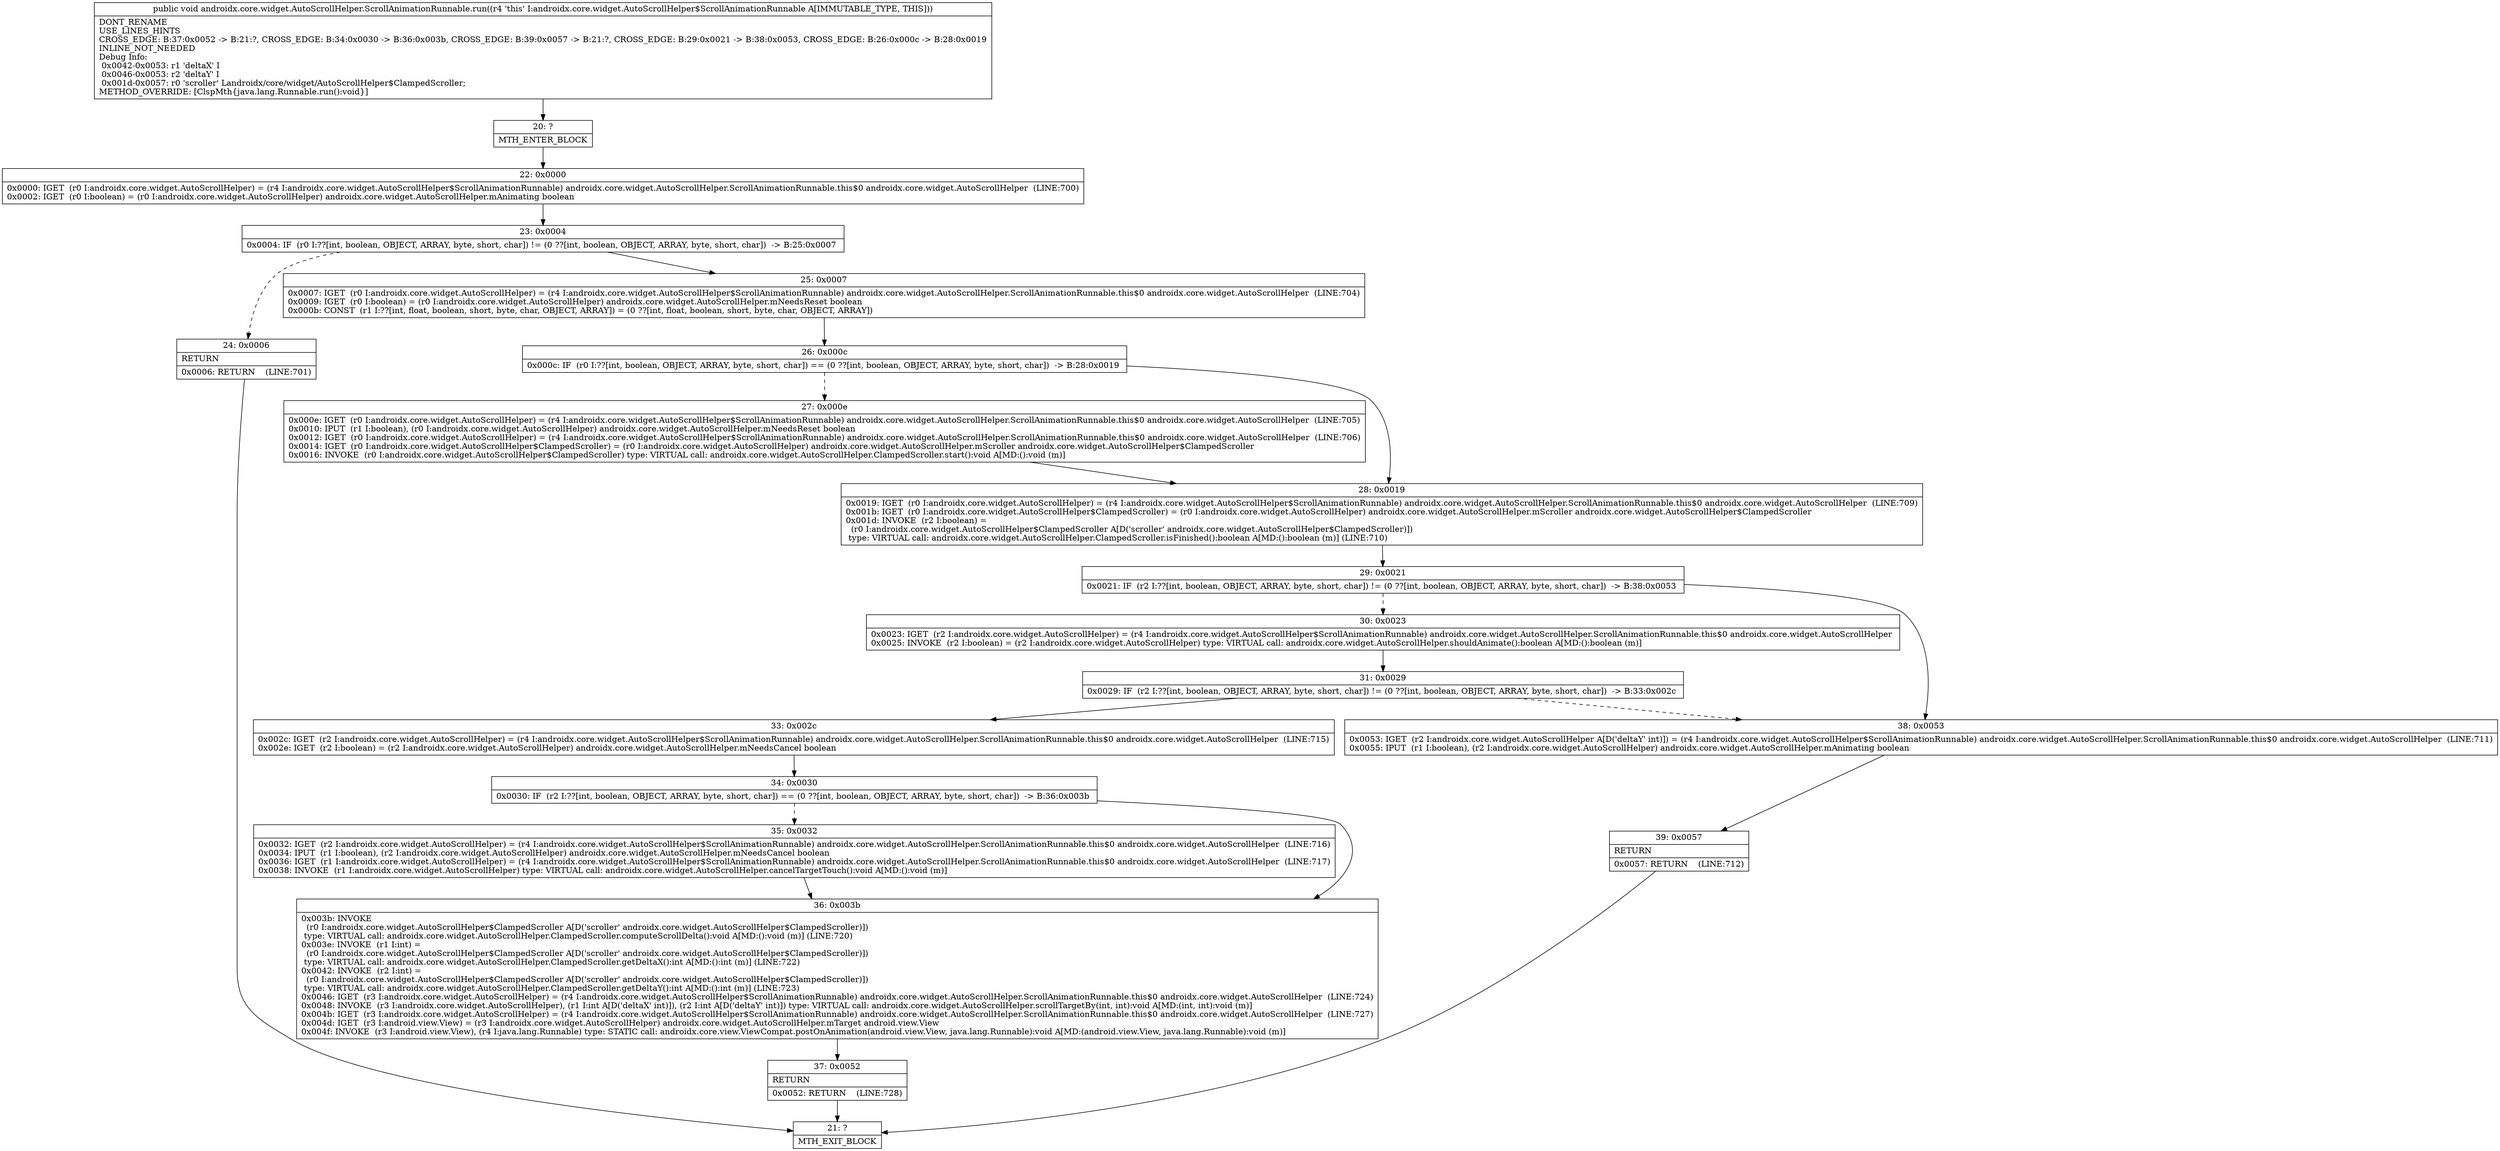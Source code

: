 digraph "CFG forandroidx.core.widget.AutoScrollHelper.ScrollAnimationRunnable.run()V" {
Node_20 [shape=record,label="{20\:\ ?|MTH_ENTER_BLOCK\l}"];
Node_22 [shape=record,label="{22\:\ 0x0000|0x0000: IGET  (r0 I:androidx.core.widget.AutoScrollHelper) = (r4 I:androidx.core.widget.AutoScrollHelper$ScrollAnimationRunnable) androidx.core.widget.AutoScrollHelper.ScrollAnimationRunnable.this$0 androidx.core.widget.AutoScrollHelper  (LINE:700)\l0x0002: IGET  (r0 I:boolean) = (r0 I:androidx.core.widget.AutoScrollHelper) androidx.core.widget.AutoScrollHelper.mAnimating boolean \l}"];
Node_23 [shape=record,label="{23\:\ 0x0004|0x0004: IF  (r0 I:??[int, boolean, OBJECT, ARRAY, byte, short, char]) != (0 ??[int, boolean, OBJECT, ARRAY, byte, short, char])  \-\> B:25:0x0007 \l}"];
Node_24 [shape=record,label="{24\:\ 0x0006|RETURN\l|0x0006: RETURN    (LINE:701)\l}"];
Node_21 [shape=record,label="{21\:\ ?|MTH_EXIT_BLOCK\l}"];
Node_25 [shape=record,label="{25\:\ 0x0007|0x0007: IGET  (r0 I:androidx.core.widget.AutoScrollHelper) = (r4 I:androidx.core.widget.AutoScrollHelper$ScrollAnimationRunnable) androidx.core.widget.AutoScrollHelper.ScrollAnimationRunnable.this$0 androidx.core.widget.AutoScrollHelper  (LINE:704)\l0x0009: IGET  (r0 I:boolean) = (r0 I:androidx.core.widget.AutoScrollHelper) androidx.core.widget.AutoScrollHelper.mNeedsReset boolean \l0x000b: CONST  (r1 I:??[int, float, boolean, short, byte, char, OBJECT, ARRAY]) = (0 ??[int, float, boolean, short, byte, char, OBJECT, ARRAY]) \l}"];
Node_26 [shape=record,label="{26\:\ 0x000c|0x000c: IF  (r0 I:??[int, boolean, OBJECT, ARRAY, byte, short, char]) == (0 ??[int, boolean, OBJECT, ARRAY, byte, short, char])  \-\> B:28:0x0019 \l}"];
Node_27 [shape=record,label="{27\:\ 0x000e|0x000e: IGET  (r0 I:androidx.core.widget.AutoScrollHelper) = (r4 I:androidx.core.widget.AutoScrollHelper$ScrollAnimationRunnable) androidx.core.widget.AutoScrollHelper.ScrollAnimationRunnable.this$0 androidx.core.widget.AutoScrollHelper  (LINE:705)\l0x0010: IPUT  (r1 I:boolean), (r0 I:androidx.core.widget.AutoScrollHelper) androidx.core.widget.AutoScrollHelper.mNeedsReset boolean \l0x0012: IGET  (r0 I:androidx.core.widget.AutoScrollHelper) = (r4 I:androidx.core.widget.AutoScrollHelper$ScrollAnimationRunnable) androidx.core.widget.AutoScrollHelper.ScrollAnimationRunnable.this$0 androidx.core.widget.AutoScrollHelper  (LINE:706)\l0x0014: IGET  (r0 I:androidx.core.widget.AutoScrollHelper$ClampedScroller) = (r0 I:androidx.core.widget.AutoScrollHelper) androidx.core.widget.AutoScrollHelper.mScroller androidx.core.widget.AutoScrollHelper$ClampedScroller \l0x0016: INVOKE  (r0 I:androidx.core.widget.AutoScrollHelper$ClampedScroller) type: VIRTUAL call: androidx.core.widget.AutoScrollHelper.ClampedScroller.start():void A[MD:():void (m)]\l}"];
Node_28 [shape=record,label="{28\:\ 0x0019|0x0019: IGET  (r0 I:androidx.core.widget.AutoScrollHelper) = (r4 I:androidx.core.widget.AutoScrollHelper$ScrollAnimationRunnable) androidx.core.widget.AutoScrollHelper.ScrollAnimationRunnable.this$0 androidx.core.widget.AutoScrollHelper  (LINE:709)\l0x001b: IGET  (r0 I:androidx.core.widget.AutoScrollHelper$ClampedScroller) = (r0 I:androidx.core.widget.AutoScrollHelper) androidx.core.widget.AutoScrollHelper.mScroller androidx.core.widget.AutoScrollHelper$ClampedScroller \l0x001d: INVOKE  (r2 I:boolean) = \l  (r0 I:androidx.core.widget.AutoScrollHelper$ClampedScroller A[D('scroller' androidx.core.widget.AutoScrollHelper$ClampedScroller)])\l type: VIRTUAL call: androidx.core.widget.AutoScrollHelper.ClampedScroller.isFinished():boolean A[MD:():boolean (m)] (LINE:710)\l}"];
Node_29 [shape=record,label="{29\:\ 0x0021|0x0021: IF  (r2 I:??[int, boolean, OBJECT, ARRAY, byte, short, char]) != (0 ??[int, boolean, OBJECT, ARRAY, byte, short, char])  \-\> B:38:0x0053 \l}"];
Node_30 [shape=record,label="{30\:\ 0x0023|0x0023: IGET  (r2 I:androidx.core.widget.AutoScrollHelper) = (r4 I:androidx.core.widget.AutoScrollHelper$ScrollAnimationRunnable) androidx.core.widget.AutoScrollHelper.ScrollAnimationRunnable.this$0 androidx.core.widget.AutoScrollHelper \l0x0025: INVOKE  (r2 I:boolean) = (r2 I:androidx.core.widget.AutoScrollHelper) type: VIRTUAL call: androidx.core.widget.AutoScrollHelper.shouldAnimate():boolean A[MD:():boolean (m)]\l}"];
Node_31 [shape=record,label="{31\:\ 0x0029|0x0029: IF  (r2 I:??[int, boolean, OBJECT, ARRAY, byte, short, char]) != (0 ??[int, boolean, OBJECT, ARRAY, byte, short, char])  \-\> B:33:0x002c \l}"];
Node_33 [shape=record,label="{33\:\ 0x002c|0x002c: IGET  (r2 I:androidx.core.widget.AutoScrollHelper) = (r4 I:androidx.core.widget.AutoScrollHelper$ScrollAnimationRunnable) androidx.core.widget.AutoScrollHelper.ScrollAnimationRunnable.this$0 androidx.core.widget.AutoScrollHelper  (LINE:715)\l0x002e: IGET  (r2 I:boolean) = (r2 I:androidx.core.widget.AutoScrollHelper) androidx.core.widget.AutoScrollHelper.mNeedsCancel boolean \l}"];
Node_34 [shape=record,label="{34\:\ 0x0030|0x0030: IF  (r2 I:??[int, boolean, OBJECT, ARRAY, byte, short, char]) == (0 ??[int, boolean, OBJECT, ARRAY, byte, short, char])  \-\> B:36:0x003b \l}"];
Node_35 [shape=record,label="{35\:\ 0x0032|0x0032: IGET  (r2 I:androidx.core.widget.AutoScrollHelper) = (r4 I:androidx.core.widget.AutoScrollHelper$ScrollAnimationRunnable) androidx.core.widget.AutoScrollHelper.ScrollAnimationRunnable.this$0 androidx.core.widget.AutoScrollHelper  (LINE:716)\l0x0034: IPUT  (r1 I:boolean), (r2 I:androidx.core.widget.AutoScrollHelper) androidx.core.widget.AutoScrollHelper.mNeedsCancel boolean \l0x0036: IGET  (r1 I:androidx.core.widget.AutoScrollHelper) = (r4 I:androidx.core.widget.AutoScrollHelper$ScrollAnimationRunnable) androidx.core.widget.AutoScrollHelper.ScrollAnimationRunnable.this$0 androidx.core.widget.AutoScrollHelper  (LINE:717)\l0x0038: INVOKE  (r1 I:androidx.core.widget.AutoScrollHelper) type: VIRTUAL call: androidx.core.widget.AutoScrollHelper.cancelTargetTouch():void A[MD:():void (m)]\l}"];
Node_36 [shape=record,label="{36\:\ 0x003b|0x003b: INVOKE  \l  (r0 I:androidx.core.widget.AutoScrollHelper$ClampedScroller A[D('scroller' androidx.core.widget.AutoScrollHelper$ClampedScroller)])\l type: VIRTUAL call: androidx.core.widget.AutoScrollHelper.ClampedScroller.computeScrollDelta():void A[MD:():void (m)] (LINE:720)\l0x003e: INVOKE  (r1 I:int) = \l  (r0 I:androidx.core.widget.AutoScrollHelper$ClampedScroller A[D('scroller' androidx.core.widget.AutoScrollHelper$ClampedScroller)])\l type: VIRTUAL call: androidx.core.widget.AutoScrollHelper.ClampedScroller.getDeltaX():int A[MD:():int (m)] (LINE:722)\l0x0042: INVOKE  (r2 I:int) = \l  (r0 I:androidx.core.widget.AutoScrollHelper$ClampedScroller A[D('scroller' androidx.core.widget.AutoScrollHelper$ClampedScroller)])\l type: VIRTUAL call: androidx.core.widget.AutoScrollHelper.ClampedScroller.getDeltaY():int A[MD:():int (m)] (LINE:723)\l0x0046: IGET  (r3 I:androidx.core.widget.AutoScrollHelper) = (r4 I:androidx.core.widget.AutoScrollHelper$ScrollAnimationRunnable) androidx.core.widget.AutoScrollHelper.ScrollAnimationRunnable.this$0 androidx.core.widget.AutoScrollHelper  (LINE:724)\l0x0048: INVOKE  (r3 I:androidx.core.widget.AutoScrollHelper), (r1 I:int A[D('deltaX' int)]), (r2 I:int A[D('deltaY' int)]) type: VIRTUAL call: androidx.core.widget.AutoScrollHelper.scrollTargetBy(int, int):void A[MD:(int, int):void (m)]\l0x004b: IGET  (r3 I:androidx.core.widget.AutoScrollHelper) = (r4 I:androidx.core.widget.AutoScrollHelper$ScrollAnimationRunnable) androidx.core.widget.AutoScrollHelper.ScrollAnimationRunnable.this$0 androidx.core.widget.AutoScrollHelper  (LINE:727)\l0x004d: IGET  (r3 I:android.view.View) = (r3 I:androidx.core.widget.AutoScrollHelper) androidx.core.widget.AutoScrollHelper.mTarget android.view.View \l0x004f: INVOKE  (r3 I:android.view.View), (r4 I:java.lang.Runnable) type: STATIC call: androidx.core.view.ViewCompat.postOnAnimation(android.view.View, java.lang.Runnable):void A[MD:(android.view.View, java.lang.Runnable):void (m)]\l}"];
Node_37 [shape=record,label="{37\:\ 0x0052|RETURN\l|0x0052: RETURN    (LINE:728)\l}"];
Node_38 [shape=record,label="{38\:\ 0x0053|0x0053: IGET  (r2 I:androidx.core.widget.AutoScrollHelper A[D('deltaY' int)]) = (r4 I:androidx.core.widget.AutoScrollHelper$ScrollAnimationRunnable) androidx.core.widget.AutoScrollHelper.ScrollAnimationRunnable.this$0 androidx.core.widget.AutoScrollHelper  (LINE:711)\l0x0055: IPUT  (r1 I:boolean), (r2 I:androidx.core.widget.AutoScrollHelper) androidx.core.widget.AutoScrollHelper.mAnimating boolean \l}"];
Node_39 [shape=record,label="{39\:\ 0x0057|RETURN\l|0x0057: RETURN    (LINE:712)\l}"];
MethodNode[shape=record,label="{public void androidx.core.widget.AutoScrollHelper.ScrollAnimationRunnable.run((r4 'this' I:androidx.core.widget.AutoScrollHelper$ScrollAnimationRunnable A[IMMUTABLE_TYPE, THIS]))  | DONT_RENAME\lUSE_LINES_HINTS\lCROSS_EDGE: B:37:0x0052 \-\> B:21:?, CROSS_EDGE: B:34:0x0030 \-\> B:36:0x003b, CROSS_EDGE: B:39:0x0057 \-\> B:21:?, CROSS_EDGE: B:29:0x0021 \-\> B:38:0x0053, CROSS_EDGE: B:26:0x000c \-\> B:28:0x0019\lINLINE_NOT_NEEDED\lDebug Info:\l  0x0042\-0x0053: r1 'deltaX' I\l  0x0046\-0x0053: r2 'deltaY' I\l  0x001d\-0x0057: r0 'scroller' Landroidx\/core\/widget\/AutoScrollHelper$ClampedScroller;\lMETHOD_OVERRIDE: [ClspMth\{java.lang.Runnable.run():void\}]\l}"];
MethodNode -> Node_20;Node_20 -> Node_22;
Node_22 -> Node_23;
Node_23 -> Node_24[style=dashed];
Node_23 -> Node_25;
Node_24 -> Node_21;
Node_25 -> Node_26;
Node_26 -> Node_27[style=dashed];
Node_26 -> Node_28;
Node_27 -> Node_28;
Node_28 -> Node_29;
Node_29 -> Node_30[style=dashed];
Node_29 -> Node_38;
Node_30 -> Node_31;
Node_31 -> Node_33;
Node_31 -> Node_38[style=dashed];
Node_33 -> Node_34;
Node_34 -> Node_35[style=dashed];
Node_34 -> Node_36;
Node_35 -> Node_36;
Node_36 -> Node_37;
Node_37 -> Node_21;
Node_38 -> Node_39;
Node_39 -> Node_21;
}


